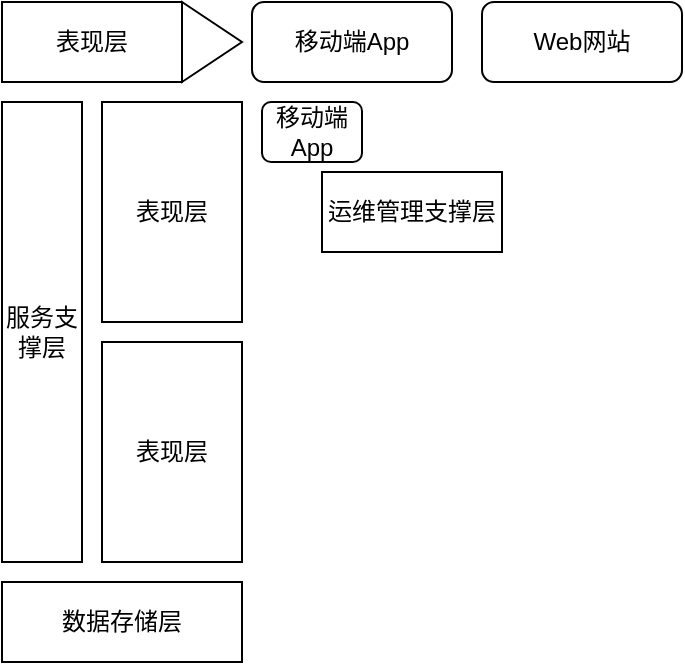 <mxfile version="10.9.6" type="github"><diagram id="fzdt96dZxdlrwMA6CN2m" name="Page-1"><mxGraphModel dx="677" dy="364" grid="1" gridSize="10" guides="1" tooltips="1" connect="1" arrows="1" fold="1" page="1" pageScale="1" pageWidth="827" pageHeight="1169" math="0" shadow="0"><root><mxCell id="0"/><mxCell id="1" parent="0"/><mxCell id="1MRWnxUVhFF18T_Qw1uh-1" value="表现层" style="rounded=0;whiteSpace=wrap;html=1;" parent="1" vertex="1"><mxGeometry x="40" y="80" width="90" height="40" as="geometry"/></mxCell><mxCell id="oAKN9bE4TsMtyj-mp2NB-1" value="服务支撑层" style="rounded=0;whiteSpace=wrap;html=1;" vertex="1" parent="1"><mxGeometry x="40" y="130" width="40" height="230" as="geometry"/></mxCell><mxCell id="oAKN9bE4TsMtyj-mp2NB-6" value="运维管理支撑层" style="rounded=0;whiteSpace=wrap;html=1;" vertex="1" parent="1"><mxGeometry x="200" y="165" width="90" height="40" as="geometry"/></mxCell><mxCell id="oAKN9bE4TsMtyj-mp2NB-7" value="数据存储层" style="rounded=0;whiteSpace=wrap;html=1;" vertex="1" parent="1"><mxGeometry x="40" y="370" width="120" height="40" as="geometry"/></mxCell><mxCell id="oAKN9bE4TsMtyj-mp2NB-8" value="" style="triangle;whiteSpace=wrap;html=1;" vertex="1" parent="1"><mxGeometry x="130" y="80" width="30" height="40" as="geometry"/></mxCell><mxCell id="oAKN9bE4TsMtyj-mp2NB-9" value="移动端App" style="rounded=1;whiteSpace=wrap;html=1;" vertex="1" parent="1"><mxGeometry x="165" y="80" width="100" height="40" as="geometry"/></mxCell><mxCell id="oAKN9bE4TsMtyj-mp2NB-10" value="Web网站" style="rounded=1;whiteSpace=wrap;html=1;" vertex="1" parent="1"><mxGeometry x="280" y="80" width="100" height="40" as="geometry"/></mxCell><mxCell id="oAKN9bE4TsMtyj-mp2NB-11" value="表现层" style="rounded=0;whiteSpace=wrap;html=1;" vertex="1" parent="1"><mxGeometry x="90" y="130" width="70" height="110" as="geometry"/></mxCell><mxCell id="oAKN9bE4TsMtyj-mp2NB-12" value="表现层" style="rounded=0;whiteSpace=wrap;html=1;" vertex="1" parent="1"><mxGeometry x="90" y="250" width="70" height="110" as="geometry"/></mxCell><mxCell id="oAKN9bE4TsMtyj-mp2NB-13" value="移动端App" style="rounded=1;whiteSpace=wrap;html=1;" vertex="1" parent="1"><mxGeometry x="170" y="130" width="50" height="30" as="geometry"/></mxCell></root></mxGraphModel></diagram></mxfile>